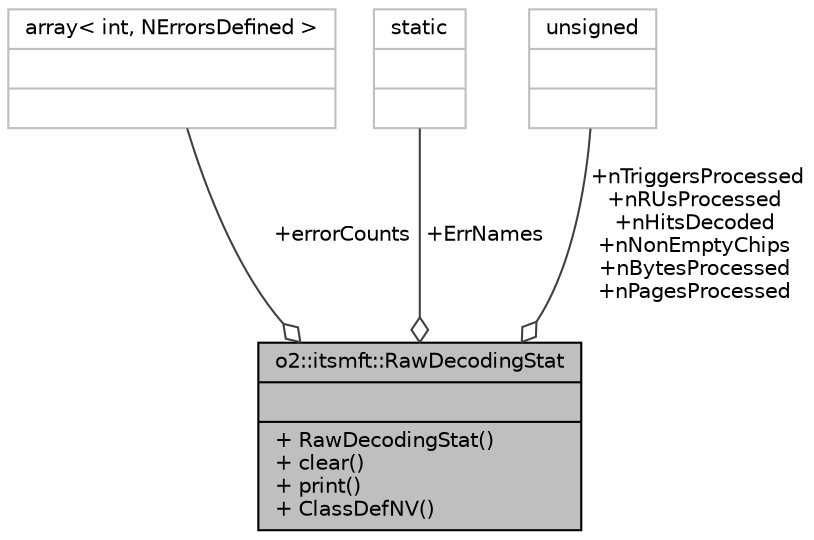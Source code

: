 digraph "o2::itsmft::RawDecodingStat"
{
 // INTERACTIVE_SVG=YES
  bgcolor="transparent";
  edge [fontname="Helvetica",fontsize="10",labelfontname="Helvetica",labelfontsize="10"];
  node [fontname="Helvetica",fontsize="10",shape=record];
  Node1 [label="{o2::itsmft::RawDecodingStat\n||+ RawDecodingStat()\l+ clear()\l+ print()\l+ ClassDefNV()\l}",height=0.2,width=0.4,color="black", fillcolor="grey75", style="filled", fontcolor="black"];
  Node2 -> Node1 [color="grey25",fontsize="10",style="solid",label=" +errorCounts" ,arrowhead="odiamond",fontname="Helvetica"];
  Node2 [label="{array\< int, NErrorsDefined \>\n||}",height=0.2,width=0.4,color="grey75"];
  Node3 -> Node1 [color="grey25",fontsize="10",style="solid",label=" +ErrNames" ,arrowhead="odiamond",fontname="Helvetica"];
  Node3 [label="{static\n||}",height=0.2,width=0.4,color="grey75"];
  Node4 -> Node1 [color="grey25",fontsize="10",style="solid",label=" +nTriggersProcessed\n+nRUsProcessed\n+nHitsDecoded\n+nNonEmptyChips\n+nBytesProcessed\n+nPagesProcessed" ,arrowhead="odiamond",fontname="Helvetica"];
  Node4 [label="{unsigned\n||}",height=0.2,width=0.4,color="grey75"];
}
